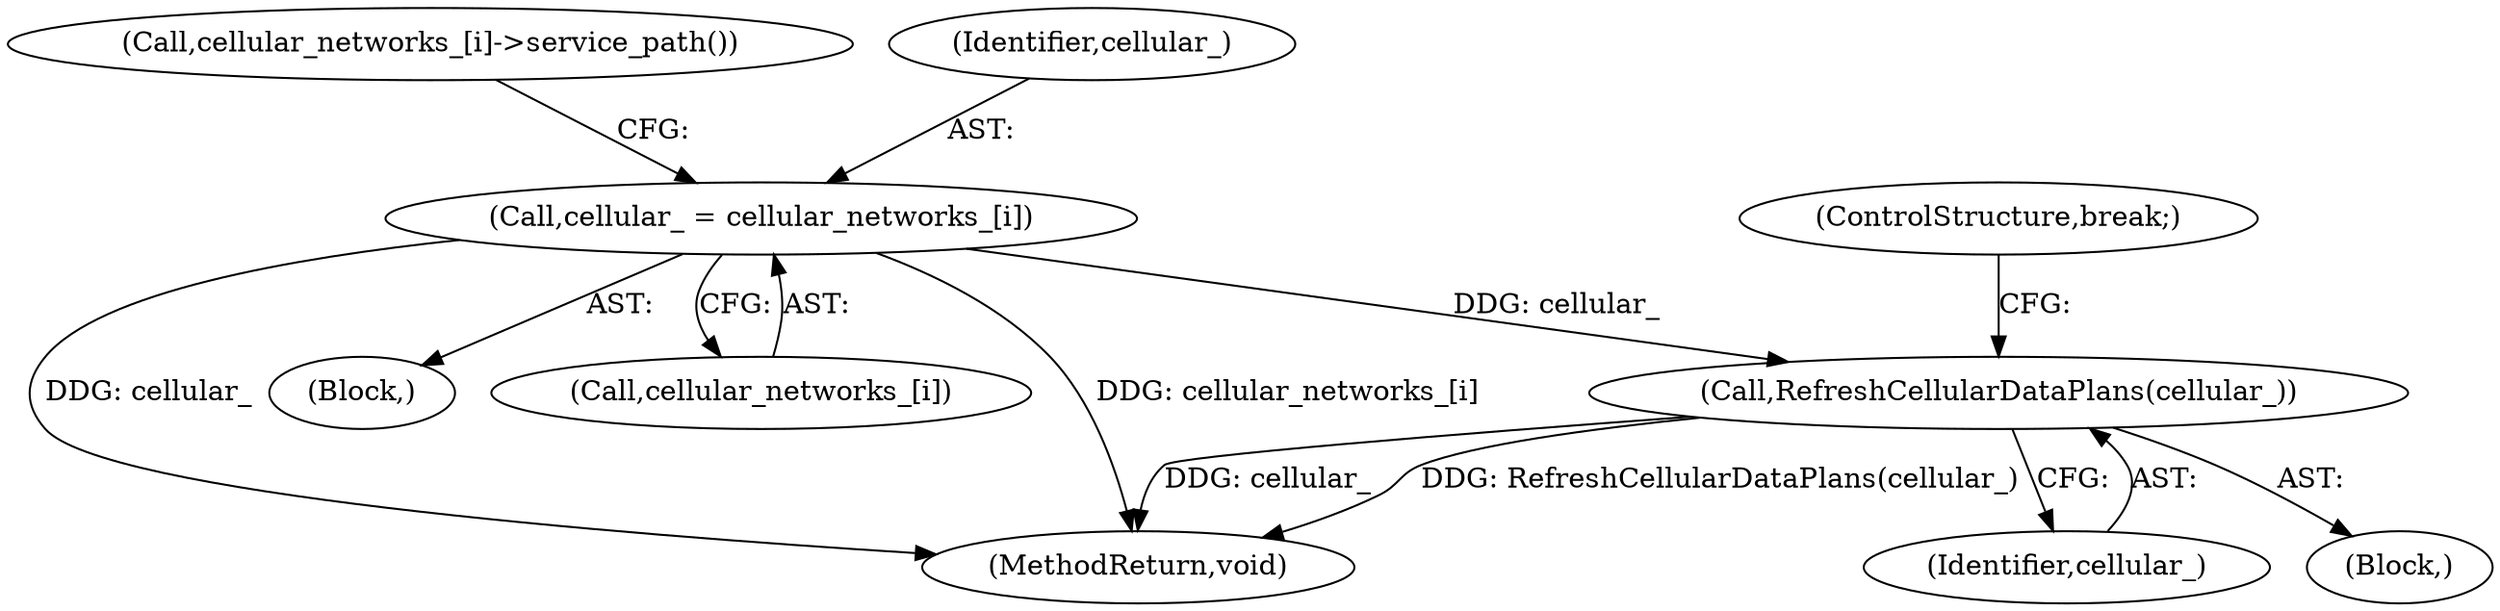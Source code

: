 digraph "0_Chrome_a3e2afaedd8190398ae45ccef34fcdee00fb19aa@array" {
"1000184" [label="(Call,cellular_ = cellular_networks_[i])"];
"1000194" [label="(Call,RefreshCellularDataPlans(cellular_))"];
"1000220" [label="(MethodReturn,void)"];
"1000183" [label="(Block,)"];
"1000184" [label="(Call,cellular_ = cellular_networks_[i])"];
"1000193" [label="(Block,)"];
"1000186" [label="(Call,cellular_networks_[i])"];
"1000196" [label="(ControlStructure,break;)"];
"1000191" [label="(Call,cellular_networks_[i]->service_path())"];
"1000195" [label="(Identifier,cellular_)"];
"1000185" [label="(Identifier,cellular_)"];
"1000194" [label="(Call,RefreshCellularDataPlans(cellular_))"];
"1000184" -> "1000183"  [label="AST: "];
"1000184" -> "1000186"  [label="CFG: "];
"1000185" -> "1000184"  [label="AST: "];
"1000186" -> "1000184"  [label="AST: "];
"1000191" -> "1000184"  [label="CFG: "];
"1000184" -> "1000220"  [label="DDG: cellular_"];
"1000184" -> "1000220"  [label="DDG: cellular_networks_[i]"];
"1000184" -> "1000194"  [label="DDG: cellular_"];
"1000194" -> "1000193"  [label="AST: "];
"1000194" -> "1000195"  [label="CFG: "];
"1000195" -> "1000194"  [label="AST: "];
"1000196" -> "1000194"  [label="CFG: "];
"1000194" -> "1000220"  [label="DDG: RefreshCellularDataPlans(cellular_)"];
"1000194" -> "1000220"  [label="DDG: cellular_"];
}
